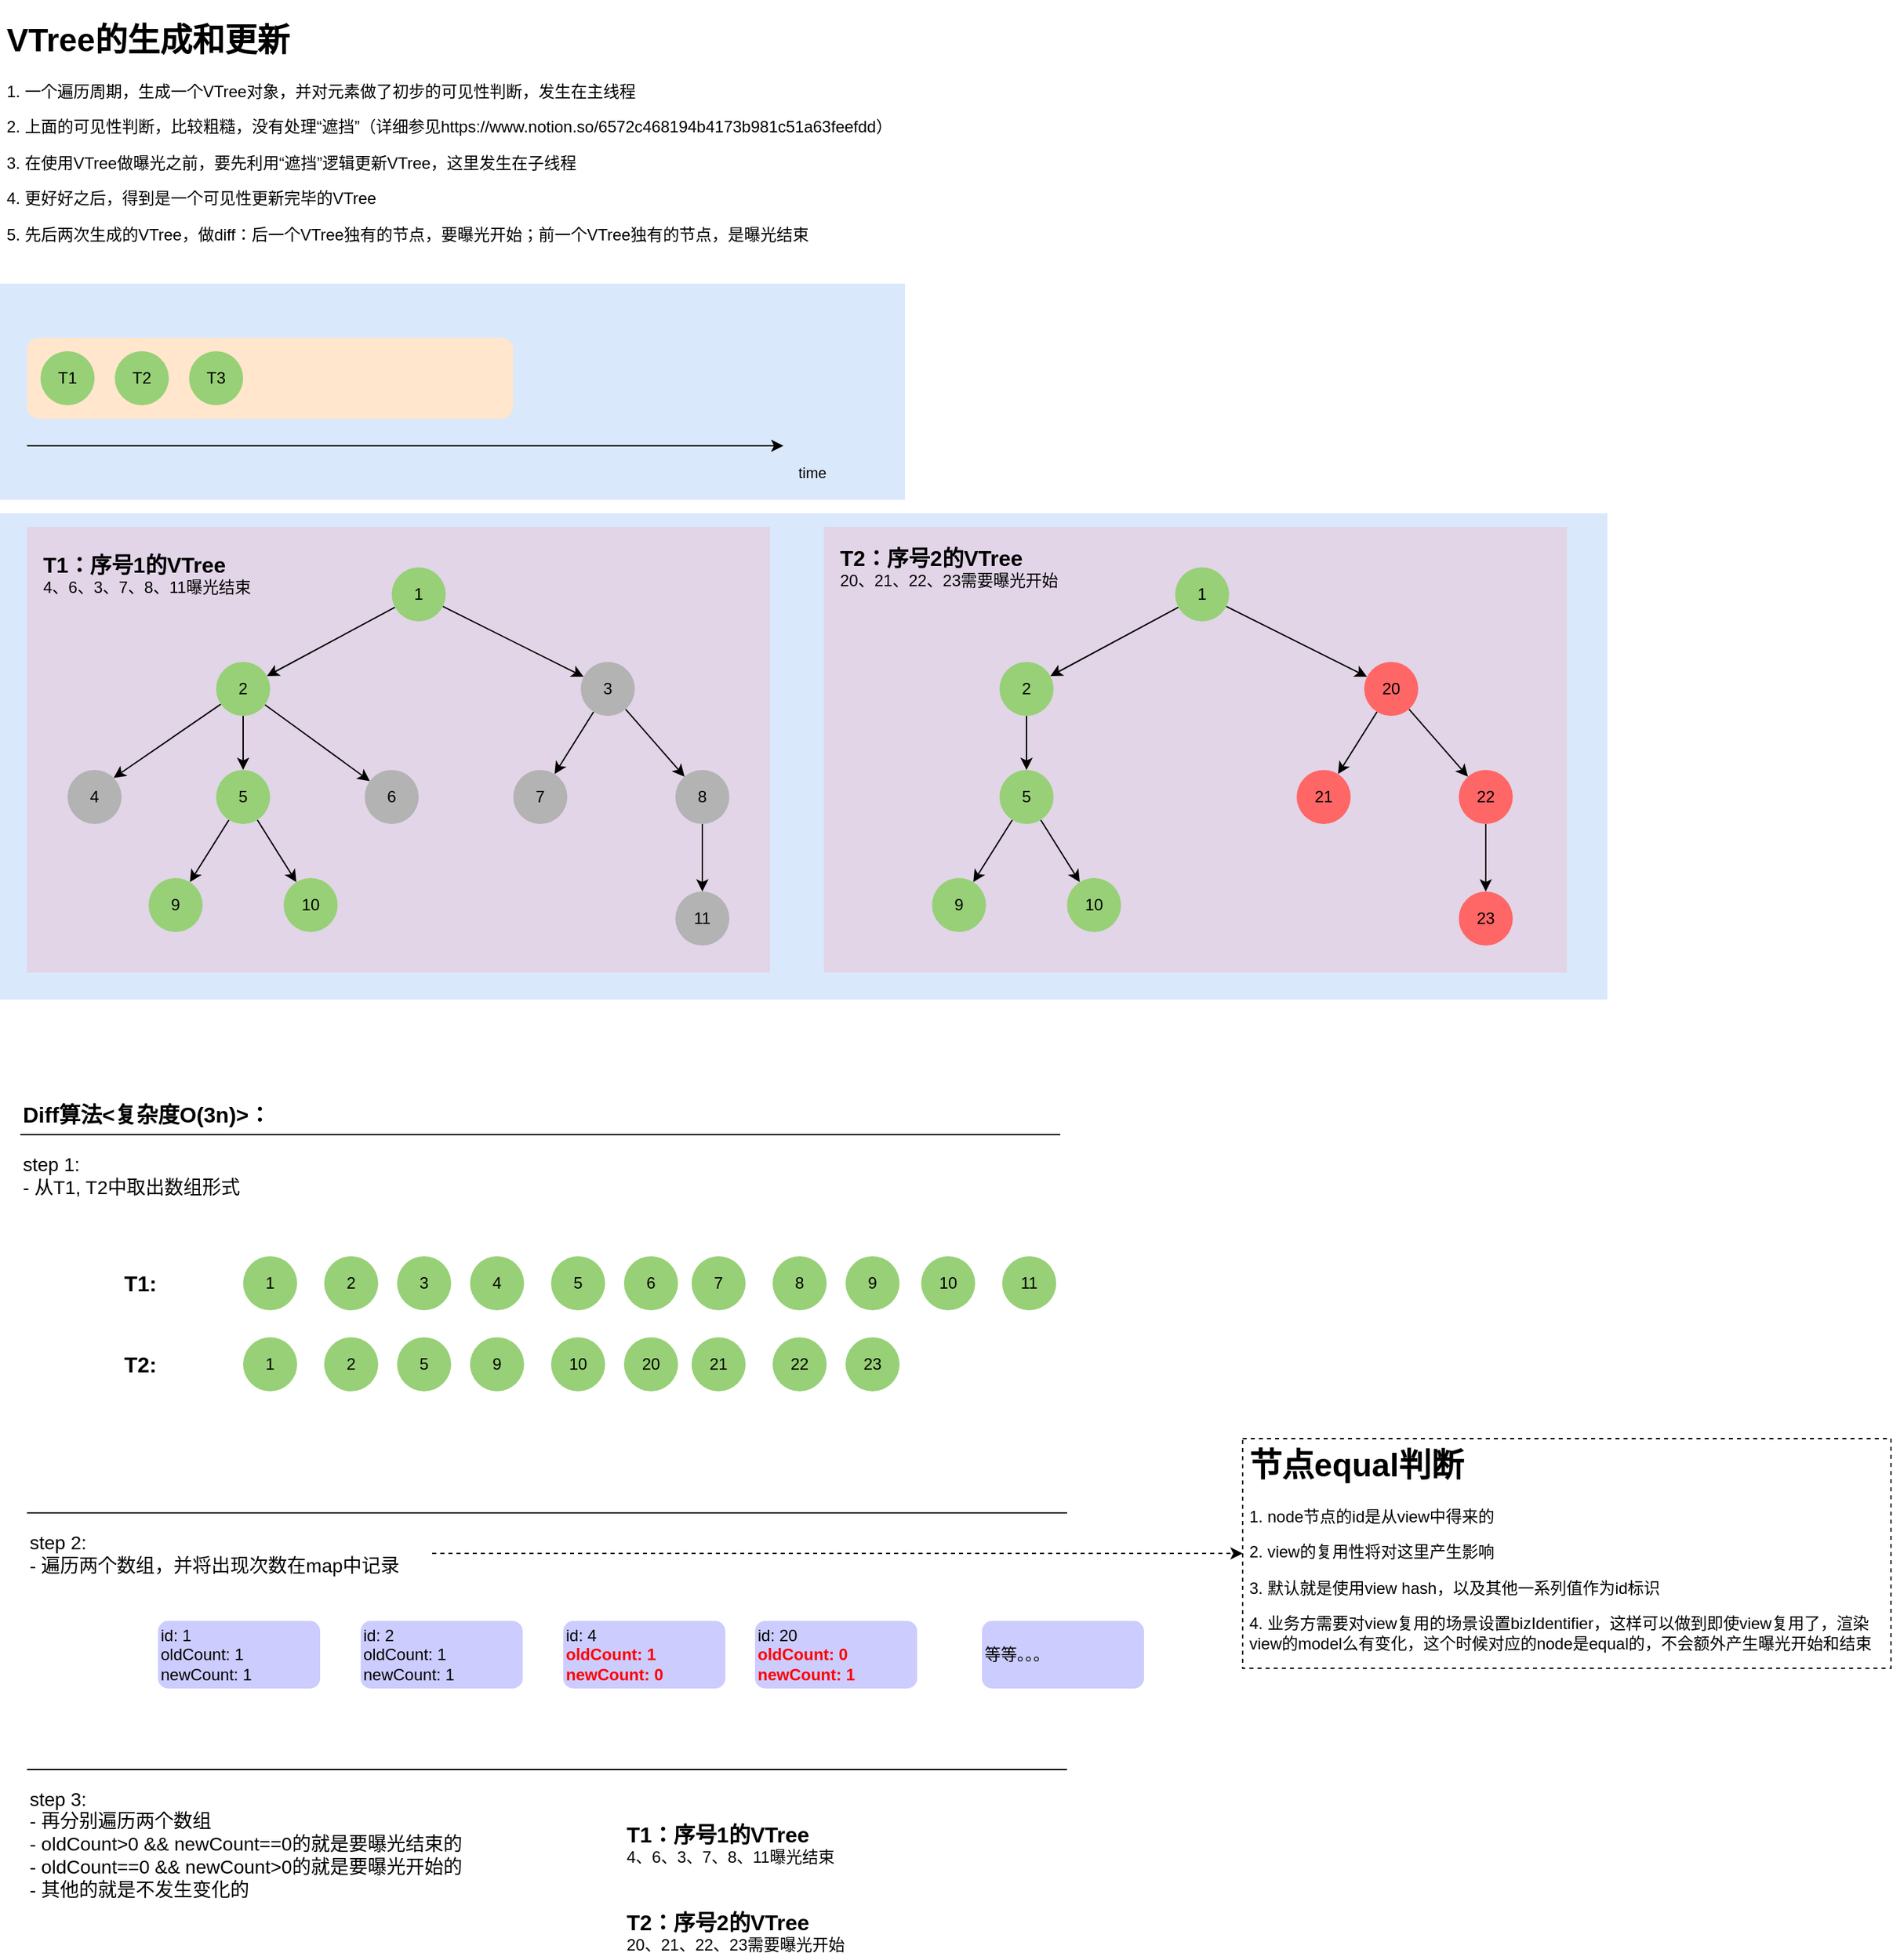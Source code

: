 <mxfile version="14.9.3" type="github">
  <diagram id="7InipoyFpy_3p1y0jpmR" name="Page-1">
    <mxGraphModel dx="1426" dy="769" grid="1" gridSize="10" guides="1" tooltips="1" connect="1" arrows="1" fold="1" page="1" pageScale="1" pageWidth="827" pageHeight="1169" math="0" shadow="0">
      <root>
        <mxCell id="0" />
        <mxCell id="1" parent="0" />
        <mxCell id="Jn7K8HcL_U7WVFbgMiJH-2" value="" style="rounded=0;whiteSpace=wrap;html=1;fillColor=#dae8fc;strokeColor=none;" vertex="1" parent="1">
          <mxGeometry x="20" y="410" width="1190" height="360" as="geometry" />
        </mxCell>
        <mxCell id="Jn7K8HcL_U7WVFbgMiJH-1" value="" style="rounded=0;whiteSpace=wrap;html=1;fillColor=#dae8fc;strokeColor=none;" vertex="1" parent="1">
          <mxGeometry x="20" y="240" width="670" height="160" as="geometry" />
        </mxCell>
        <mxCell id="yNR7vr-cKEVTIiJnfPpI-52" value="" style="rounded=0;whiteSpace=wrap;html=1;dashed=1;fillColor=#e1d5e7;strokeColor=none;" parent="1" vertex="1">
          <mxGeometry x="40" y="420" width="550" height="330" as="geometry" />
        </mxCell>
        <mxCell id="yNR7vr-cKEVTIiJnfPpI-55" value="" style="rounded=0;whiteSpace=wrap;html=1;dashed=1;fillColor=#e1d5e7;strokeColor=none;" parent="1" vertex="1">
          <mxGeometry x="630" y="420" width="550" height="330" as="geometry" />
        </mxCell>
        <mxCell id="yNR7vr-cKEVTIiJnfPpI-1" value="&lt;h1&gt;VTree的生成和更新&lt;/h1&gt;&lt;p&gt;1. 一个遍历周期，生成一个VTree对象，并对元素做了初步的可见性判断，发生在主线程&lt;br&gt;&lt;/p&gt;&lt;p&gt;2. 上面的可见性判断，比较粗糙，没有处理“遮挡”（详细参见https://www.notion.so/6572c468194b4173b981c51a63feefdd）&lt;/p&gt;&lt;p&gt;3. 在使用VTree做曝光之前，要先利用“遮挡”逻辑更新VTree，这里发生在子线程&lt;/p&gt;&lt;p&gt;4. 更好好之后，得到是一个可见性更新完毕的VTree&lt;/p&gt;&lt;p&gt;5. 先后两次生成的VTree，做diff：后一个VTree独有的节点，要曝光开始；前一个VTree独有的节点，是曝光结束&lt;/p&gt;" style="text;html=1;strokeColor=none;fillColor=none;spacing=5;spacingTop=-20;whiteSpace=wrap;overflow=hidden;rounded=0;" parent="1" vertex="1">
          <mxGeometry x="20" y="40" width="730" height="190" as="geometry" />
        </mxCell>
        <mxCell id="yNR7vr-cKEVTIiJnfPpI-3" value="" style="rounded=1;whiteSpace=wrap;html=1;strokeColor=none;fillColor=#FFE6CC;" parent="1" vertex="1">
          <mxGeometry x="40" y="280" width="360" height="60" as="geometry" />
        </mxCell>
        <mxCell id="yNR7vr-cKEVTIiJnfPpI-5" value="T3" style="ellipse;whiteSpace=wrap;html=1;aspect=fixed;strokeColor=none;fillColor=#97D077;" parent="1" vertex="1">
          <mxGeometry x="160" y="290" width="40" height="40" as="geometry" />
        </mxCell>
        <mxCell id="yNR7vr-cKEVTIiJnfPpI-6" value="T2" style="ellipse;whiteSpace=wrap;html=1;aspect=fixed;strokeColor=none;fillColor=#97D077;" parent="1" vertex="1">
          <mxGeometry x="105" y="290" width="40" height="40" as="geometry" />
        </mxCell>
        <mxCell id="yNR7vr-cKEVTIiJnfPpI-7" value="T1" style="ellipse;whiteSpace=wrap;html=1;aspect=fixed;strokeColor=none;fillColor=#97D077;" parent="1" vertex="1">
          <mxGeometry x="50" y="290" width="40" height="40" as="geometry" />
        </mxCell>
        <mxCell id="yNR7vr-cKEVTIiJnfPpI-8" value="" style="endArrow=classic;html=1;" parent="1" edge="1">
          <mxGeometry width="50" height="50" relative="1" as="geometry">
            <mxPoint x="40" y="360" as="sourcePoint" />
            <mxPoint x="600" y="360" as="targetPoint" />
          </mxGeometry>
        </mxCell>
        <mxCell id="yNR7vr-cKEVTIiJnfPpI-9" value="time" style="edgeLabel;html=1;align=center;verticalAlign=middle;resizable=0;points=[];labelBackgroundColor=none;" parent="yNR7vr-cKEVTIiJnfPpI-8" vertex="1" connectable="0">
          <mxGeometry x="0.766" relative="1" as="geometry">
            <mxPoint x="85.83" y="20" as="offset" />
          </mxGeometry>
        </mxCell>
        <mxCell id="yNR7vr-cKEVTIiJnfPpI-10" style="rounded=0;orthogonalLoop=1;jettySize=auto;html=1;" parent="1" source="yNR7vr-cKEVTIiJnfPpI-12" target="yNR7vr-cKEVTIiJnfPpI-16" edge="1">
          <mxGeometry relative="1" as="geometry" />
        </mxCell>
        <mxCell id="yNR7vr-cKEVTIiJnfPpI-11" style="edgeStyle=none;rounded=0;orthogonalLoop=1;jettySize=auto;html=1;" parent="1" source="yNR7vr-cKEVTIiJnfPpI-12" target="yNR7vr-cKEVTIiJnfPpI-19" edge="1">
          <mxGeometry relative="1" as="geometry" />
        </mxCell>
        <mxCell id="yNR7vr-cKEVTIiJnfPpI-12" value="1" style="ellipse;whiteSpace=wrap;html=1;aspect=fixed;strokeColor=none;fillColor=#97D077;" parent="1" vertex="1">
          <mxGeometry x="310" y="450" width="40" height="40" as="geometry" />
        </mxCell>
        <mxCell id="yNR7vr-cKEVTIiJnfPpI-13" style="edgeStyle=none;rounded=0;orthogonalLoop=1;jettySize=auto;html=1;entryX=1;entryY=0;entryDx=0;entryDy=0;" parent="1" source="yNR7vr-cKEVTIiJnfPpI-16" target="yNR7vr-cKEVTIiJnfPpI-20" edge="1">
          <mxGeometry relative="1" as="geometry" />
        </mxCell>
        <mxCell id="yNR7vr-cKEVTIiJnfPpI-14" style="edgeStyle=none;rounded=0;orthogonalLoop=1;jettySize=auto;html=1;entryX=0.5;entryY=0;entryDx=0;entryDy=0;" parent="1" source="yNR7vr-cKEVTIiJnfPpI-16" target="yNR7vr-cKEVTIiJnfPpI-23" edge="1">
          <mxGeometry relative="1" as="geometry" />
        </mxCell>
        <mxCell id="yNR7vr-cKEVTIiJnfPpI-15" style="edgeStyle=none;rounded=0;orthogonalLoop=1;jettySize=auto;html=1;" parent="1" source="yNR7vr-cKEVTIiJnfPpI-16" target="yNR7vr-cKEVTIiJnfPpI-24" edge="1">
          <mxGeometry relative="1" as="geometry" />
        </mxCell>
        <mxCell id="yNR7vr-cKEVTIiJnfPpI-16" value="2" style="ellipse;whiteSpace=wrap;html=1;aspect=fixed;strokeColor=none;fillColor=#97D077;" parent="1" vertex="1">
          <mxGeometry x="180" y="520" width="40" height="40" as="geometry" />
        </mxCell>
        <mxCell id="yNR7vr-cKEVTIiJnfPpI-17" style="edgeStyle=none;rounded=0;orthogonalLoop=1;jettySize=auto;html=1;" parent="1" source="yNR7vr-cKEVTIiJnfPpI-19" target="yNR7vr-cKEVTIiJnfPpI-25" edge="1">
          <mxGeometry relative="1" as="geometry" />
        </mxCell>
        <mxCell id="yNR7vr-cKEVTIiJnfPpI-18" style="edgeStyle=none;rounded=0;orthogonalLoop=1;jettySize=auto;html=1;" parent="1" source="yNR7vr-cKEVTIiJnfPpI-19" target="yNR7vr-cKEVTIiJnfPpI-27" edge="1">
          <mxGeometry relative="1" as="geometry" />
        </mxCell>
        <mxCell id="yNR7vr-cKEVTIiJnfPpI-19" value="3" style="ellipse;whiteSpace=wrap;html=1;aspect=fixed;strokeColor=none;fillColor=#B3B3B3;" parent="1" vertex="1">
          <mxGeometry x="450" y="520" width="40" height="40" as="geometry" />
        </mxCell>
        <mxCell id="yNR7vr-cKEVTIiJnfPpI-20" value="4" style="ellipse;whiteSpace=wrap;html=1;aspect=fixed;strokeColor=none;fillColor=#B3B3B3;" parent="1" vertex="1">
          <mxGeometry x="70" y="600" width="40" height="40" as="geometry" />
        </mxCell>
        <mxCell id="yNR7vr-cKEVTIiJnfPpI-21" style="edgeStyle=none;rounded=0;orthogonalLoop=1;jettySize=auto;html=1;" parent="1" source="yNR7vr-cKEVTIiJnfPpI-23" target="yNR7vr-cKEVTIiJnfPpI-28" edge="1">
          <mxGeometry relative="1" as="geometry" />
        </mxCell>
        <mxCell id="yNR7vr-cKEVTIiJnfPpI-22" style="edgeStyle=none;rounded=0;orthogonalLoop=1;jettySize=auto;html=1;" parent="1" source="yNR7vr-cKEVTIiJnfPpI-23" target="yNR7vr-cKEVTIiJnfPpI-29" edge="1">
          <mxGeometry relative="1" as="geometry" />
        </mxCell>
        <mxCell id="yNR7vr-cKEVTIiJnfPpI-23" value="5" style="ellipse;whiteSpace=wrap;html=1;aspect=fixed;strokeColor=none;fillColor=#97D077;" parent="1" vertex="1">
          <mxGeometry x="180" y="600" width="40" height="40" as="geometry" />
        </mxCell>
        <mxCell id="yNR7vr-cKEVTIiJnfPpI-24" value="6" style="ellipse;whiteSpace=wrap;html=1;aspect=fixed;strokeColor=none;fillColor=#B3B3B3;" parent="1" vertex="1">
          <mxGeometry x="290" y="600" width="40" height="40" as="geometry" />
        </mxCell>
        <mxCell id="yNR7vr-cKEVTIiJnfPpI-25" value="7" style="ellipse;whiteSpace=wrap;html=1;aspect=fixed;strokeColor=none;fillColor=#B3B3B3;" parent="1" vertex="1">
          <mxGeometry x="400" y="600" width="40" height="40" as="geometry" />
        </mxCell>
        <mxCell id="yNR7vr-cKEVTIiJnfPpI-26" style="edgeStyle=none;rounded=0;orthogonalLoop=1;jettySize=auto;html=1;" parent="1" source="yNR7vr-cKEVTIiJnfPpI-27" target="yNR7vr-cKEVTIiJnfPpI-30" edge="1">
          <mxGeometry relative="1" as="geometry" />
        </mxCell>
        <mxCell id="yNR7vr-cKEVTIiJnfPpI-27" value="8" style="ellipse;whiteSpace=wrap;html=1;aspect=fixed;strokeColor=none;fillColor=#B3B3B3;" parent="1" vertex="1">
          <mxGeometry x="520" y="600" width="40" height="40" as="geometry" />
        </mxCell>
        <mxCell id="yNR7vr-cKEVTIiJnfPpI-28" value="9" style="ellipse;whiteSpace=wrap;html=1;aspect=fixed;strokeColor=none;fillColor=#97D077;" parent="1" vertex="1">
          <mxGeometry x="130" y="680" width="40" height="40" as="geometry" />
        </mxCell>
        <mxCell id="yNR7vr-cKEVTIiJnfPpI-29" value="10" style="ellipse;whiteSpace=wrap;html=1;aspect=fixed;strokeColor=none;fillColor=#97D077;" parent="1" vertex="1">
          <mxGeometry x="230" y="680" width="40" height="40" as="geometry" />
        </mxCell>
        <mxCell id="yNR7vr-cKEVTIiJnfPpI-30" value="11" style="ellipse;whiteSpace=wrap;html=1;aspect=fixed;strokeColor=none;fillColor=#B3B3B3;" parent="1" vertex="1">
          <mxGeometry x="520" y="690" width="40" height="40" as="geometry" />
        </mxCell>
        <mxCell id="yNR7vr-cKEVTIiJnfPpI-31" style="rounded=0;orthogonalLoop=1;jettySize=auto;html=1;" parent="1" source="yNR7vr-cKEVTIiJnfPpI-33" target="yNR7vr-cKEVTIiJnfPpI-37" edge="1">
          <mxGeometry relative="1" as="geometry" />
        </mxCell>
        <mxCell id="yNR7vr-cKEVTIiJnfPpI-32" style="edgeStyle=none;rounded=0;orthogonalLoop=1;jettySize=auto;html=1;" parent="1" source="yNR7vr-cKEVTIiJnfPpI-33" target="yNR7vr-cKEVTIiJnfPpI-40" edge="1">
          <mxGeometry relative="1" as="geometry" />
        </mxCell>
        <mxCell id="yNR7vr-cKEVTIiJnfPpI-33" value="1" style="ellipse;whiteSpace=wrap;html=1;aspect=fixed;strokeColor=none;fillColor=#97D077;" parent="1" vertex="1">
          <mxGeometry x="890" y="450" width="40" height="40" as="geometry" />
        </mxCell>
        <mxCell id="yNR7vr-cKEVTIiJnfPpI-35" style="edgeStyle=none;rounded=0;orthogonalLoop=1;jettySize=auto;html=1;entryX=0.5;entryY=0;entryDx=0;entryDy=0;" parent="1" source="yNR7vr-cKEVTIiJnfPpI-37" target="yNR7vr-cKEVTIiJnfPpI-44" edge="1">
          <mxGeometry relative="1" as="geometry" />
        </mxCell>
        <mxCell id="yNR7vr-cKEVTIiJnfPpI-37" value="2" style="ellipse;whiteSpace=wrap;html=1;aspect=fixed;strokeColor=none;fillColor=#97D077;" parent="1" vertex="1">
          <mxGeometry x="760" y="520" width="40" height="40" as="geometry" />
        </mxCell>
        <mxCell id="yNR7vr-cKEVTIiJnfPpI-38" style="edgeStyle=none;rounded=0;orthogonalLoop=1;jettySize=auto;html=1;" parent="1" source="yNR7vr-cKEVTIiJnfPpI-40" target="yNR7vr-cKEVTIiJnfPpI-46" edge="1">
          <mxGeometry relative="1" as="geometry" />
        </mxCell>
        <mxCell id="yNR7vr-cKEVTIiJnfPpI-39" style="edgeStyle=none;rounded=0;orthogonalLoop=1;jettySize=auto;html=1;" parent="1" source="yNR7vr-cKEVTIiJnfPpI-40" target="yNR7vr-cKEVTIiJnfPpI-48" edge="1">
          <mxGeometry relative="1" as="geometry" />
        </mxCell>
        <mxCell id="yNR7vr-cKEVTIiJnfPpI-40" value="20" style="ellipse;whiteSpace=wrap;html=1;aspect=fixed;strokeColor=none;fillColor=#FF6666;" parent="1" vertex="1">
          <mxGeometry x="1030" y="520" width="40" height="40" as="geometry" />
        </mxCell>
        <mxCell id="yNR7vr-cKEVTIiJnfPpI-42" style="edgeStyle=none;rounded=0;orthogonalLoop=1;jettySize=auto;html=1;" parent="1" source="yNR7vr-cKEVTIiJnfPpI-44" target="yNR7vr-cKEVTIiJnfPpI-49" edge="1">
          <mxGeometry relative="1" as="geometry" />
        </mxCell>
        <mxCell id="yNR7vr-cKEVTIiJnfPpI-43" style="edgeStyle=none;rounded=0;orthogonalLoop=1;jettySize=auto;html=1;" parent="1" source="yNR7vr-cKEVTIiJnfPpI-44" target="yNR7vr-cKEVTIiJnfPpI-50" edge="1">
          <mxGeometry relative="1" as="geometry" />
        </mxCell>
        <mxCell id="yNR7vr-cKEVTIiJnfPpI-44" value="5" style="ellipse;whiteSpace=wrap;html=1;aspect=fixed;strokeColor=none;fillColor=#97D077;" parent="1" vertex="1">
          <mxGeometry x="760" y="600" width="40" height="40" as="geometry" />
        </mxCell>
        <mxCell id="yNR7vr-cKEVTIiJnfPpI-46" value="21" style="ellipse;whiteSpace=wrap;html=1;aspect=fixed;strokeColor=none;fillColor=#FF6666;" parent="1" vertex="1">
          <mxGeometry x="980" y="600" width="40" height="40" as="geometry" />
        </mxCell>
        <mxCell id="yNR7vr-cKEVTIiJnfPpI-47" style="edgeStyle=none;rounded=0;orthogonalLoop=1;jettySize=auto;html=1;" parent="1" source="yNR7vr-cKEVTIiJnfPpI-48" target="yNR7vr-cKEVTIiJnfPpI-51" edge="1">
          <mxGeometry relative="1" as="geometry" />
        </mxCell>
        <mxCell id="yNR7vr-cKEVTIiJnfPpI-48" value="22" style="ellipse;whiteSpace=wrap;html=1;aspect=fixed;strokeColor=none;fillColor=#FF6666;" parent="1" vertex="1">
          <mxGeometry x="1100" y="600" width="40" height="40" as="geometry" />
        </mxCell>
        <mxCell id="yNR7vr-cKEVTIiJnfPpI-49" value="9" style="ellipse;whiteSpace=wrap;html=1;aspect=fixed;strokeColor=none;fillColor=#97D077;" parent="1" vertex="1">
          <mxGeometry x="710" y="680" width="40" height="40" as="geometry" />
        </mxCell>
        <mxCell id="yNR7vr-cKEVTIiJnfPpI-50" value="10" style="ellipse;whiteSpace=wrap;html=1;aspect=fixed;strokeColor=none;fillColor=#97D077;" parent="1" vertex="1">
          <mxGeometry x="810" y="680" width="40" height="40" as="geometry" />
        </mxCell>
        <mxCell id="yNR7vr-cKEVTIiJnfPpI-51" value="23" style="ellipse;whiteSpace=wrap;html=1;aspect=fixed;strokeColor=none;fillColor=#FF6666;" parent="1" vertex="1">
          <mxGeometry x="1100" y="690" width="40" height="40" as="geometry" />
        </mxCell>
        <mxCell id="yNR7vr-cKEVTIiJnfPpI-53" value="&lt;font&gt;&lt;span style=&quot;font-weight: bold ; font-size: 16px&quot;&gt;T1：序号1的VTree&lt;/span&gt;&lt;br&gt;&lt;font style=&quot;font-size: 12px&quot;&gt;4、6、3、7、8、11曝光结束&lt;/font&gt;&lt;br&gt;&lt;/font&gt;" style="text;html=1;strokeColor=none;fillColor=none;align=left;verticalAlign=middle;whiteSpace=wrap;rounded=0;" parent="1" vertex="1">
          <mxGeometry x="50" y="430" width="160" height="50" as="geometry" />
        </mxCell>
        <mxCell id="yNR7vr-cKEVTIiJnfPpI-58" value="&lt;font&gt;&lt;span style=&quot;font-weight: bold ; font-size: 16px&quot;&gt;T2：序号2的VTree&lt;/span&gt;&lt;br&gt;&lt;font style=&quot;font-size: 12px&quot;&gt;20、21、22、23需要曝光开始&lt;/font&gt;&lt;br&gt;&lt;/font&gt;" style="text;html=1;strokeColor=none;fillColor=none;align=left;verticalAlign=middle;whiteSpace=wrap;rounded=0;" parent="1" vertex="1">
          <mxGeometry x="640" y="430" width="180" height="40" as="geometry" />
        </mxCell>
        <mxCell id="yNR7vr-cKEVTIiJnfPpI-60" value="&lt;font style=&quot;font-size: 14px&quot;&gt;step 1:&amp;nbsp; &lt;br&gt;- 从T1, T2中取出数组形式&lt;/font&gt;" style="text;html=1;fillColor=none;align=left;verticalAlign=middle;whiteSpace=wrap;rounded=0;dashed=1;" parent="1" vertex="1">
          <mxGeometry x="35" y="880" width="195" height="40" as="geometry" />
        </mxCell>
        <mxCell id="yNR7vr-cKEVTIiJnfPpI-61" value="" style="endArrow=none;html=1;" parent="1" edge="1">
          <mxGeometry width="50" height="50" relative="1" as="geometry">
            <mxPoint x="35" y="870" as="sourcePoint" />
            <mxPoint x="805" y="870" as="targetPoint" />
          </mxGeometry>
        </mxCell>
        <mxCell id="yNR7vr-cKEVTIiJnfPpI-62" value="&lt;font&gt;&lt;span style=&quot;font-size: 16px&quot;&gt;&lt;b&gt;Diff算法&amp;lt;复杂度O(3n)&amp;gt;：&lt;/b&gt;&lt;/span&gt;&lt;br&gt;&lt;/font&gt;" style="text;html=1;strokeColor=none;fillColor=none;align=left;verticalAlign=middle;whiteSpace=wrap;rounded=0;" parent="1" vertex="1">
          <mxGeometry x="35" y="840" width="305" height="30" as="geometry" />
        </mxCell>
        <mxCell id="yNR7vr-cKEVTIiJnfPpI-64" value="2" style="ellipse;whiteSpace=wrap;html=1;aspect=fixed;strokeColor=none;fillColor=#97D077;" parent="1" vertex="1">
          <mxGeometry x="260" y="960" width="40" height="40" as="geometry" />
        </mxCell>
        <mxCell id="yNR7vr-cKEVTIiJnfPpI-65" value="3" style="ellipse;whiteSpace=wrap;html=1;aspect=fixed;strokeColor=none;fillColor=#97D077;" parent="1" vertex="1">
          <mxGeometry x="314" y="960" width="40" height="40" as="geometry" />
        </mxCell>
        <mxCell id="yNR7vr-cKEVTIiJnfPpI-66" value="1" style="ellipse;whiteSpace=wrap;html=1;aspect=fixed;strokeColor=none;fillColor=#97D077;" parent="1" vertex="1">
          <mxGeometry x="200" y="960" width="40" height="40" as="geometry" />
        </mxCell>
        <mxCell id="yNR7vr-cKEVTIiJnfPpI-68" value="5" style="ellipse;whiteSpace=wrap;html=1;aspect=fixed;strokeColor=none;fillColor=#97D077;" parent="1" vertex="1">
          <mxGeometry x="428" y="960" width="40" height="40" as="geometry" />
        </mxCell>
        <mxCell id="yNR7vr-cKEVTIiJnfPpI-69" value="6" style="ellipse;whiteSpace=wrap;html=1;aspect=fixed;strokeColor=none;fillColor=#97D077;" parent="1" vertex="1">
          <mxGeometry x="482" y="960" width="40" height="40" as="geometry" />
        </mxCell>
        <mxCell id="yNR7vr-cKEVTIiJnfPpI-70" value="4" style="ellipse;whiteSpace=wrap;html=1;aspect=fixed;strokeColor=none;fillColor=#97D077;" parent="1" vertex="1">
          <mxGeometry x="368" y="960" width="40" height="40" as="geometry" />
        </mxCell>
        <mxCell id="yNR7vr-cKEVTIiJnfPpI-71" value="8" style="ellipse;whiteSpace=wrap;html=1;aspect=fixed;strokeColor=none;fillColor=#97D077;" parent="1" vertex="1">
          <mxGeometry x="592" y="960" width="40" height="40" as="geometry" />
        </mxCell>
        <mxCell id="yNR7vr-cKEVTIiJnfPpI-72" value="9" style="ellipse;whiteSpace=wrap;html=1;aspect=fixed;strokeColor=none;fillColor=#97D077;" parent="1" vertex="1">
          <mxGeometry x="646" y="960" width="40" height="40" as="geometry" />
        </mxCell>
        <mxCell id="yNR7vr-cKEVTIiJnfPpI-73" value="7" style="ellipse;whiteSpace=wrap;html=1;aspect=fixed;strokeColor=none;fillColor=#97D077;" parent="1" vertex="1">
          <mxGeometry x="532" y="960" width="40" height="40" as="geometry" />
        </mxCell>
        <mxCell id="yNR7vr-cKEVTIiJnfPpI-74" value="11" style="ellipse;whiteSpace=wrap;html=1;aspect=fixed;strokeColor=none;fillColor=#97D077;" parent="1" vertex="1">
          <mxGeometry x="762" y="960" width="40" height="40" as="geometry" />
        </mxCell>
        <mxCell id="yNR7vr-cKEVTIiJnfPpI-76" value="10" style="ellipse;whiteSpace=wrap;html=1;aspect=fixed;strokeColor=none;fillColor=#97D077;" parent="1" vertex="1">
          <mxGeometry x="702" y="960" width="40" height="40" as="geometry" />
        </mxCell>
        <mxCell id="yNR7vr-cKEVTIiJnfPpI-83" value="&lt;font&gt;&lt;span style=&quot;font-size: 16px&quot;&gt;&lt;b&gt;T1:&lt;/b&gt;&lt;/span&gt;&lt;br&gt;&lt;/font&gt;" style="text;html=1;strokeColor=none;fillColor=none;align=left;verticalAlign=middle;whiteSpace=wrap;rounded=0;" parent="1" vertex="1">
          <mxGeometry x="110" y="965" width="50" height="30" as="geometry" />
        </mxCell>
        <mxCell id="yNR7vr-cKEVTIiJnfPpI-84" value="2" style="ellipse;whiteSpace=wrap;html=1;aspect=fixed;strokeColor=none;fillColor=#97D077;" parent="1" vertex="1">
          <mxGeometry x="260" y="1020" width="40" height="40" as="geometry" />
        </mxCell>
        <mxCell id="yNR7vr-cKEVTIiJnfPpI-85" value="5" style="ellipse;whiteSpace=wrap;html=1;aspect=fixed;strokeColor=none;fillColor=#97D077;" parent="1" vertex="1">
          <mxGeometry x="314" y="1020" width="40" height="40" as="geometry" />
        </mxCell>
        <mxCell id="yNR7vr-cKEVTIiJnfPpI-86" value="1" style="ellipse;whiteSpace=wrap;html=1;aspect=fixed;strokeColor=none;fillColor=#97D077;" parent="1" vertex="1">
          <mxGeometry x="200" y="1020" width="40" height="40" as="geometry" />
        </mxCell>
        <mxCell id="yNR7vr-cKEVTIiJnfPpI-87" value="10" style="ellipse;whiteSpace=wrap;html=1;aspect=fixed;strokeColor=none;fillColor=#97D077;" parent="1" vertex="1">
          <mxGeometry x="428" y="1020" width="40" height="40" as="geometry" />
        </mxCell>
        <mxCell id="yNR7vr-cKEVTIiJnfPpI-88" value="20" style="ellipse;whiteSpace=wrap;html=1;aspect=fixed;strokeColor=none;fillColor=#97D077;" parent="1" vertex="1">
          <mxGeometry x="482" y="1020" width="40" height="40" as="geometry" />
        </mxCell>
        <mxCell id="yNR7vr-cKEVTIiJnfPpI-89" value="9" style="ellipse;whiteSpace=wrap;html=1;aspect=fixed;strokeColor=none;fillColor=#97D077;" parent="1" vertex="1">
          <mxGeometry x="368" y="1020" width="40" height="40" as="geometry" />
        </mxCell>
        <mxCell id="yNR7vr-cKEVTIiJnfPpI-90" value="22" style="ellipse;whiteSpace=wrap;html=1;aspect=fixed;strokeColor=none;fillColor=#97D077;" parent="1" vertex="1">
          <mxGeometry x="592" y="1020" width="40" height="40" as="geometry" />
        </mxCell>
        <mxCell id="yNR7vr-cKEVTIiJnfPpI-91" value="23" style="ellipse;whiteSpace=wrap;html=1;aspect=fixed;strokeColor=none;fillColor=#97D077;" parent="1" vertex="1">
          <mxGeometry x="646" y="1020" width="40" height="40" as="geometry" />
        </mxCell>
        <mxCell id="yNR7vr-cKEVTIiJnfPpI-92" value="21" style="ellipse;whiteSpace=wrap;html=1;aspect=fixed;strokeColor=none;fillColor=#97D077;" parent="1" vertex="1">
          <mxGeometry x="532" y="1020" width="40" height="40" as="geometry" />
        </mxCell>
        <mxCell id="yNR7vr-cKEVTIiJnfPpI-95" value="&lt;font&gt;&lt;span style=&quot;font-size: 16px&quot;&gt;&lt;b&gt;T2:&lt;/b&gt;&lt;/span&gt;&lt;br&gt;&lt;/font&gt;" style="text;html=1;strokeColor=none;fillColor=none;align=left;verticalAlign=middle;whiteSpace=wrap;rounded=0;" parent="1" vertex="1">
          <mxGeometry x="110" y="1025" width="50" height="30" as="geometry" />
        </mxCell>
        <mxCell id="yNR7vr-cKEVTIiJnfPpI-135" style="rounded=0;orthogonalLoop=1;jettySize=auto;html=1;dashed=1;" parent="1" source="yNR7vr-cKEVTIiJnfPpI-96" target="yNR7vr-cKEVTIiJnfPpI-134" edge="1">
          <mxGeometry relative="1" as="geometry" />
        </mxCell>
        <mxCell id="yNR7vr-cKEVTIiJnfPpI-96" value="&lt;font style=&quot;font-size: 14px&quot;&gt;step 2:&amp;nbsp; &lt;br&gt;- 遍历两个数组，并将出现次数在map中记录&lt;/font&gt;" style="text;html=1;fillColor=none;align=left;verticalAlign=middle;whiteSpace=wrap;rounded=0;dashed=1;" parent="1" vertex="1">
          <mxGeometry x="40" y="1160" width="300" height="40" as="geometry" />
        </mxCell>
        <mxCell id="yNR7vr-cKEVTIiJnfPpI-97" value="" style="endArrow=none;html=1;" parent="1" edge="1">
          <mxGeometry width="50" height="50" relative="1" as="geometry">
            <mxPoint x="40" y="1150" as="sourcePoint" />
            <mxPoint x="810" y="1150" as="targetPoint" />
          </mxGeometry>
        </mxCell>
        <mxCell id="yNR7vr-cKEVTIiJnfPpI-120" value="&lt;div&gt;&lt;span&gt;id: 1&lt;/span&gt;&lt;/div&gt;&lt;div&gt;oldCount: 1&lt;/div&gt;&lt;div&gt;newCount: 1&lt;/div&gt;" style="rounded=1;whiteSpace=wrap;html=1;fillColor=#CCCCFF;strokeColor=none;align=left;" parent="1" vertex="1">
          <mxGeometry x="137" y="1230" width="120" height="50" as="geometry" />
        </mxCell>
        <mxCell id="yNR7vr-cKEVTIiJnfPpI-121" value="&lt;div&gt;&lt;span&gt;id: 2&lt;/span&gt;&lt;/div&gt;&lt;div&gt;oldCount: 1&lt;/div&gt;&lt;div&gt;newCount: 1&lt;/div&gt;" style="rounded=1;whiteSpace=wrap;html=1;fillColor=#CCCCFF;strokeColor=none;align=left;" parent="1" vertex="1">
          <mxGeometry x="287" y="1230" width="120" height="50" as="geometry" />
        </mxCell>
        <mxCell id="yNR7vr-cKEVTIiJnfPpI-122" value="&lt;div&gt;&lt;span&gt;id: 4&lt;/span&gt;&lt;/div&gt;&lt;div&gt;&lt;font color=&quot;#ff0000&quot;&gt;&lt;b&gt;oldCount: 1&lt;/b&gt;&lt;/font&gt;&lt;/div&gt;&lt;div&gt;&lt;font color=&quot;#ff0000&quot;&gt;&lt;b&gt;newCount: 0&lt;/b&gt;&lt;/font&gt;&lt;/div&gt;" style="rounded=1;whiteSpace=wrap;html=1;fillColor=#CCCCFF;strokeColor=none;align=left;" parent="1" vertex="1">
          <mxGeometry x="437" y="1230" width="120" height="50" as="geometry" />
        </mxCell>
        <mxCell id="yNR7vr-cKEVTIiJnfPpI-123" value="&lt;div&gt;&lt;span&gt;id: 20&lt;/span&gt;&lt;/div&gt;&lt;div&gt;&lt;font color=&quot;#ff0000&quot;&gt;&lt;b&gt;oldCount: 0&lt;/b&gt;&lt;/font&gt;&lt;/div&gt;&lt;div&gt;&lt;font color=&quot;#ff0000&quot;&gt;&lt;b&gt;newCount: 1&lt;/b&gt;&lt;/font&gt;&lt;/div&gt;" style="rounded=1;whiteSpace=wrap;html=1;fillColor=#CCCCFF;strokeColor=none;align=left;" parent="1" vertex="1">
          <mxGeometry x="579" y="1230" width="120" height="50" as="geometry" />
        </mxCell>
        <mxCell id="yNR7vr-cKEVTIiJnfPpI-124" value="&lt;div&gt;等等。。。&lt;/div&gt;" style="rounded=1;whiteSpace=wrap;html=1;fillColor=#CCCCFF;strokeColor=none;align=left;" parent="1" vertex="1">
          <mxGeometry x="747" y="1230" width="120" height="50" as="geometry" />
        </mxCell>
        <mxCell id="yNR7vr-cKEVTIiJnfPpI-125" value="&lt;font style=&quot;font-size: 14px&quot;&gt;step 3:&amp;nbsp; &lt;br&gt;- 再分别遍历两个数组&lt;br&gt;- oldCount&amp;gt;0 &amp;amp;&amp;amp; newCount==0的就是要曝光结束的&lt;br&gt;- oldCount==0 &amp;amp;&amp;amp; newCount&amp;gt;0的就是要曝光开始的&lt;br&gt;- 其他的就是不发生变化的&lt;br&gt;&lt;/font&gt;" style="text;html=1;fillColor=none;align=left;verticalAlign=middle;whiteSpace=wrap;rounded=0;dashed=1;" parent="1" vertex="1">
          <mxGeometry x="40" y="1350" width="380" height="90" as="geometry" />
        </mxCell>
        <mxCell id="yNR7vr-cKEVTIiJnfPpI-126" value="" style="endArrow=none;html=1;" parent="1" edge="1">
          <mxGeometry width="50" height="50" relative="1" as="geometry">
            <mxPoint x="40" y="1340" as="sourcePoint" />
            <mxPoint x="810" y="1340" as="targetPoint" />
          </mxGeometry>
        </mxCell>
        <mxCell id="yNR7vr-cKEVTIiJnfPpI-132" value="&lt;font&gt;&lt;span style=&quot;font-weight: bold ; font-size: 16px&quot;&gt;T1：序号1的VTree&lt;/span&gt;&lt;br&gt;&lt;font style=&quot;font-size: 12px&quot;&gt;4、6、3、7、8、11曝光结束&lt;/font&gt;&lt;br&gt;&lt;/font&gt;" style="text;html=1;strokeColor=none;fillColor=none;align=left;verticalAlign=middle;whiteSpace=wrap;rounded=0;" parent="1" vertex="1">
          <mxGeometry x="482" y="1370" width="160" height="50" as="geometry" />
        </mxCell>
        <mxCell id="yNR7vr-cKEVTIiJnfPpI-133" value="&lt;font&gt;&lt;span style=&quot;font-weight: bold ; font-size: 16px&quot;&gt;T2：序号2的VTree&lt;/span&gt;&lt;br&gt;&lt;font style=&quot;font-size: 12px&quot;&gt;20、21、22、23需要曝光开始&lt;/font&gt;&lt;br&gt;&lt;/font&gt;" style="text;html=1;strokeColor=none;fillColor=none;align=left;verticalAlign=middle;whiteSpace=wrap;rounded=0;" parent="1" vertex="1">
          <mxGeometry x="482" y="1440" width="180" height="40" as="geometry" />
        </mxCell>
        <mxCell id="yNR7vr-cKEVTIiJnfPpI-134" value="&lt;h1&gt;节点equal判断&lt;/h1&gt;&lt;p&gt;1. node节点的id是从view中得来的&lt;/p&gt;&lt;p&gt;2. view的复用性将对这里产生影响&lt;/p&gt;&lt;p&gt;3. 默认就是使用view hash，以及其他一系列值作为id标识&lt;/p&gt;&lt;p&gt;4. 业务方需要对view复用的场景设置bizIdentifier，这样可以做到即使view复用了，渲染view的model么有变化，这个时候对应的node是equal的，不会额外产生曝光开始和结束&lt;/p&gt;" style="text;html=1;fillColor=none;spacing=5;spacingTop=-20;whiteSpace=wrap;overflow=hidden;rounded=0;strokeColor=#000000;dashed=1;" parent="1" vertex="1">
          <mxGeometry x="940" y="1095" width="480" height="170" as="geometry" />
        </mxCell>
      </root>
    </mxGraphModel>
  </diagram>
</mxfile>
